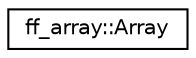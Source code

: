 digraph G
{
  edge [fontname="Helvetica",fontsize="10",labelfontname="Helvetica",labelfontsize="10"];
  node [fontname="Helvetica",fontsize="10",shape=record];
  rankdir=LR;
  Node1 [label="ff_array::Array",height=0.2,width=0.4,color="black", fillcolor="white", style="filled",URL="$classff__array_1_1Array.html"];
}
